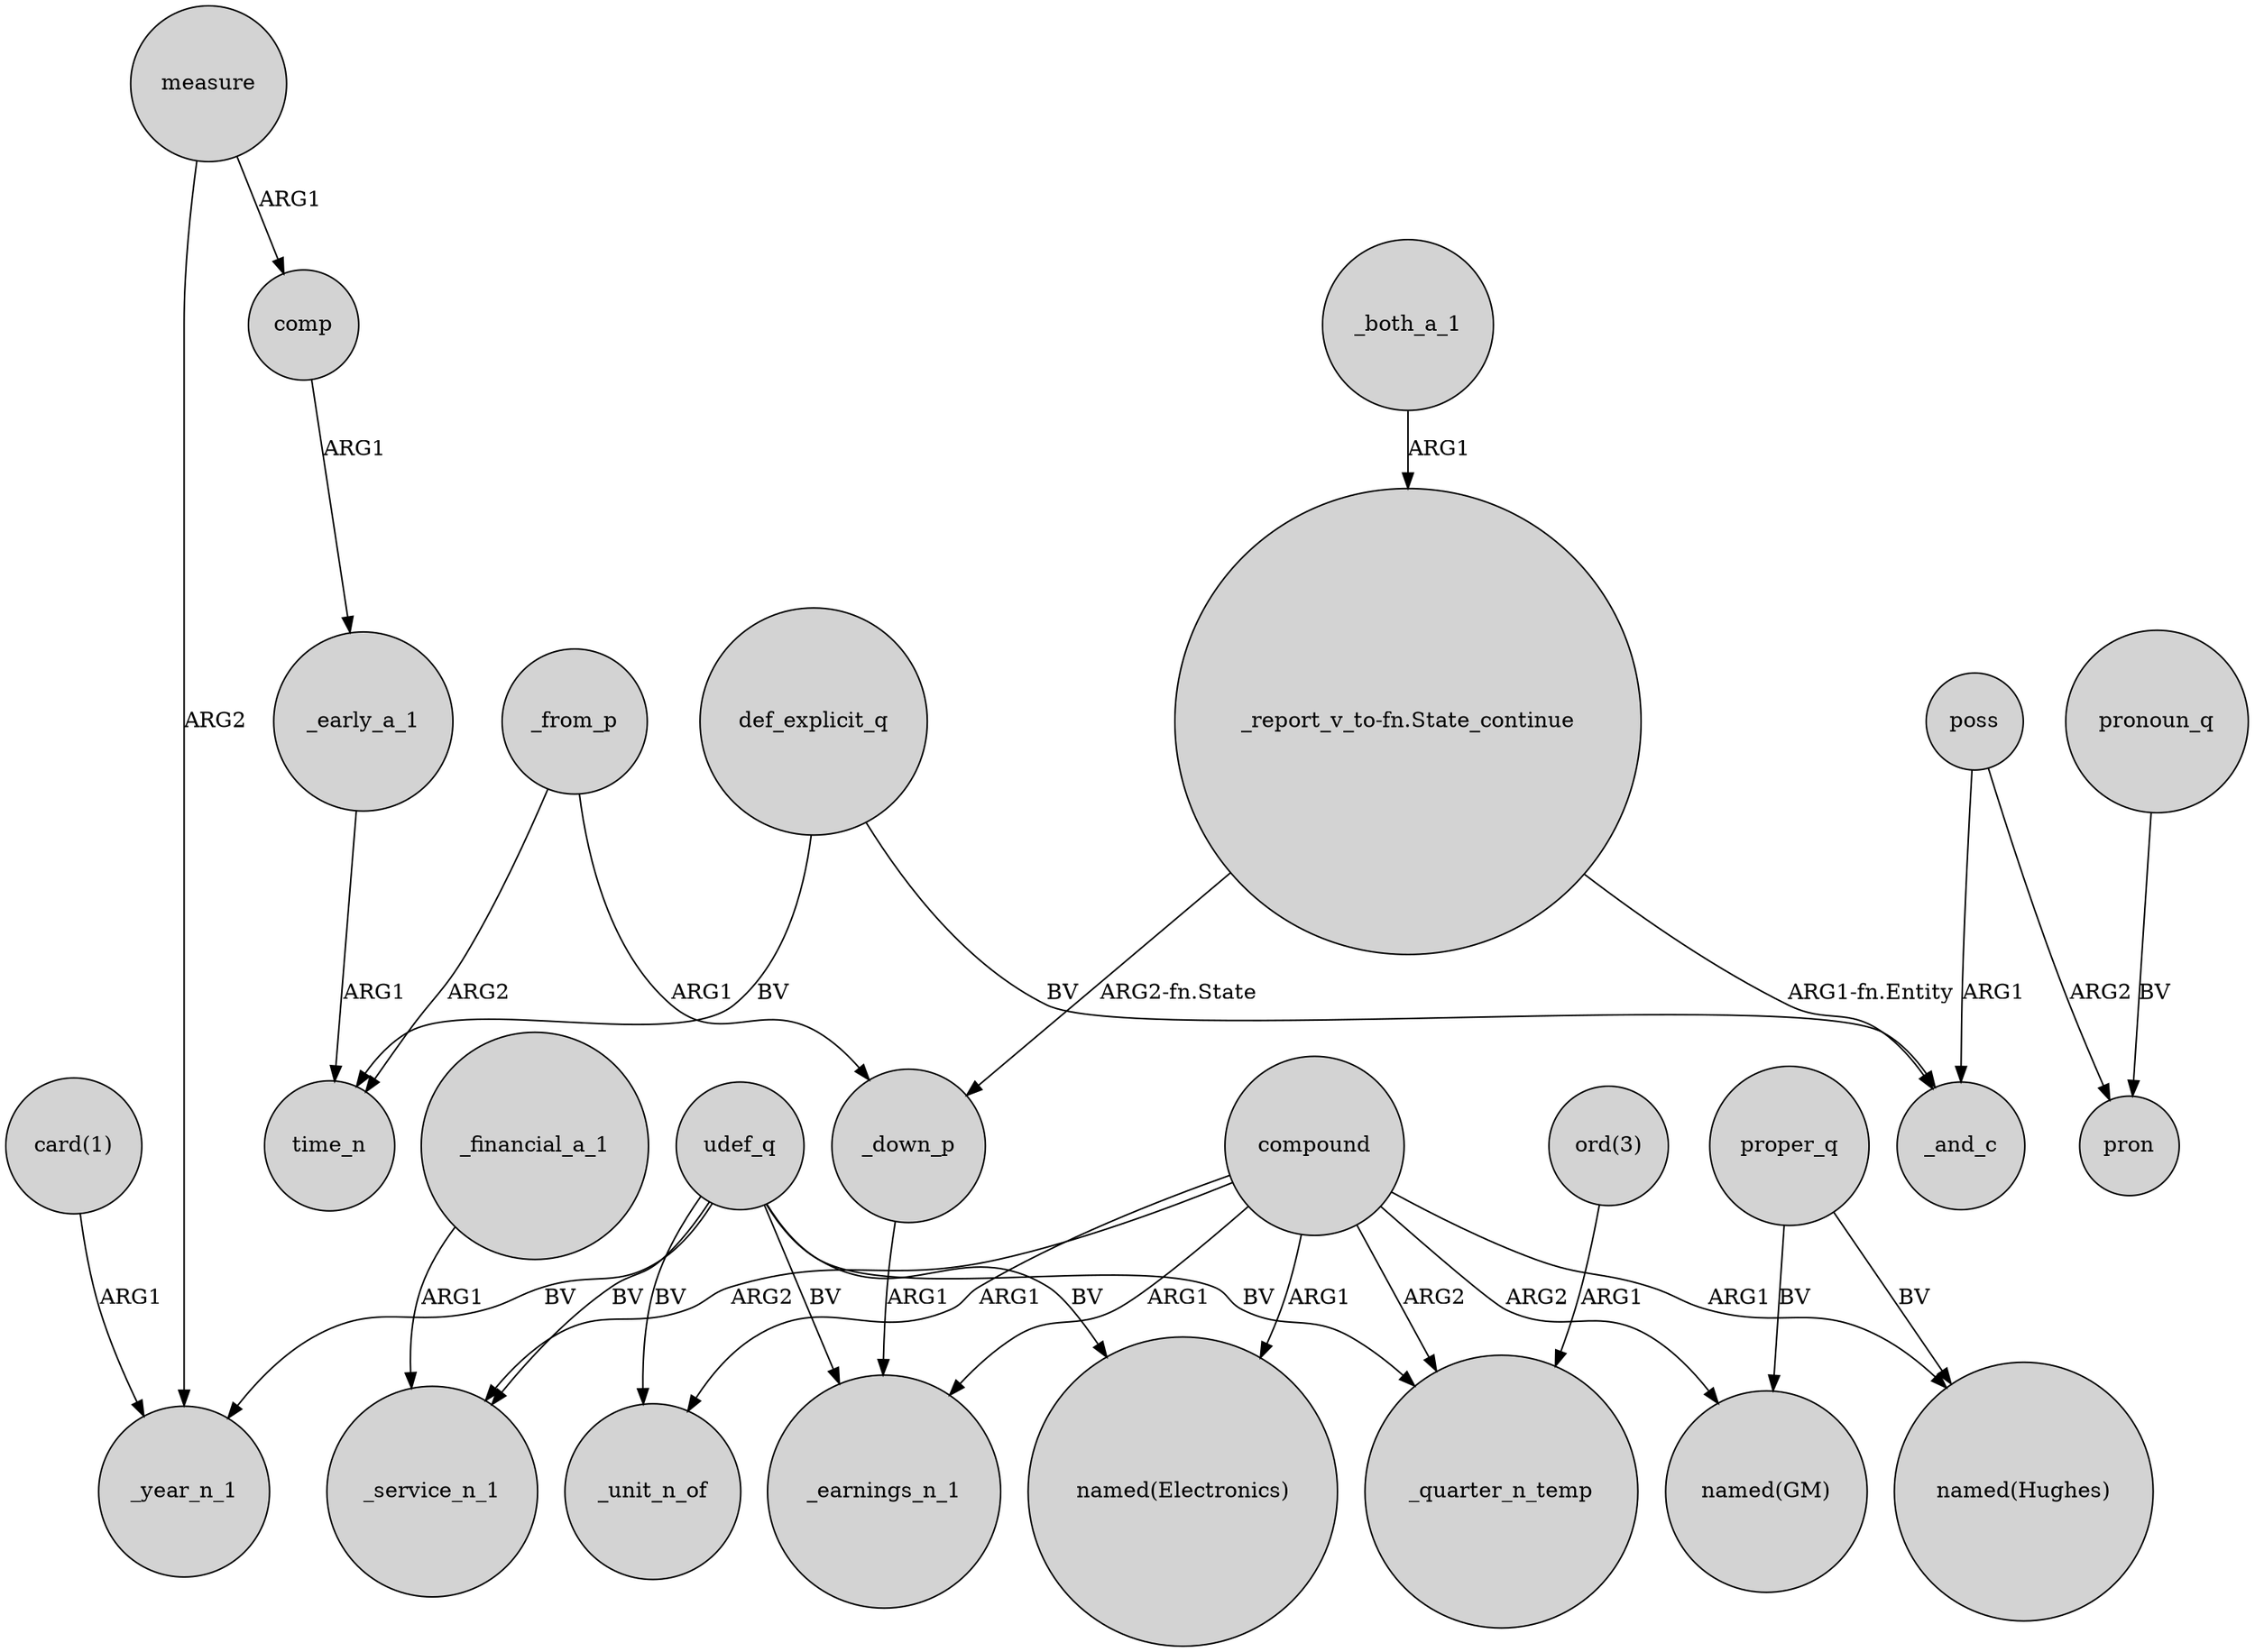 digraph {
	node [shape=circle style=filled]
	_early_a_1 -> time_n [label=ARG1]
	udef_q -> "named(Electronics)" [label=BV]
	udef_q -> _service_n_1 [label=BV]
	_both_a_1 -> "_report_v_to-fn.State_continue" [label=ARG1]
	"ord(3)" -> _quarter_n_temp [label=ARG1]
	compound -> _service_n_1 [label=ARG2]
	compound -> "named(Electronics)" [label=ARG1]
	udef_q -> _unit_n_of [label=BV]
	"card(1)" -> _year_n_1 [label=ARG1]
	_financial_a_1 -> _service_n_1 [label=ARG1]
	proper_q -> "named(GM)" [label=BV]
	comp -> _early_a_1 [label=ARG1]
	proper_q -> "named(Hughes)" [label=BV]
	_from_p -> time_n [label=ARG2]
	def_explicit_q -> _and_c [label=BV]
	pronoun_q -> pron [label=BV]
	_from_p -> _down_p [label=ARG1]
	measure -> _year_n_1 [label=ARG2]
	poss -> pron [label=ARG2]
	compound -> "named(GM)" [label=ARG2]
	compound -> _quarter_n_temp [label=ARG2]
	poss -> _and_c [label=ARG1]
	udef_q -> _earnings_n_1 [label=BV]
	"_report_v_to-fn.State_continue" -> _and_c [label="ARG1-fn.Entity"]
	_down_p -> _earnings_n_1 [label=ARG1]
	measure -> comp [label=ARG1]
	udef_q -> _quarter_n_temp [label=BV]
	def_explicit_q -> time_n [label=BV]
	udef_q -> _year_n_1 [label=BV]
	compound -> _earnings_n_1 [label=ARG1]
	compound -> _unit_n_of [label=ARG1]
	compound -> "named(Hughes)" [label=ARG1]
	"_report_v_to-fn.State_continue" -> _down_p [label="ARG2-fn.State"]
}
